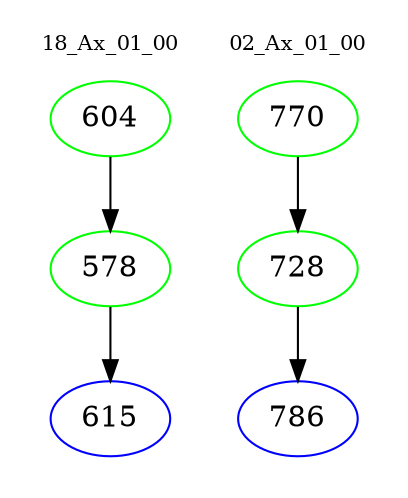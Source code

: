 digraph{
subgraph cluster_0 {
color = white
label = "18_Ax_01_00";
fontsize=10;
T0_604 [label="604", color="green"]
T0_604 -> T0_578 [color="black"]
T0_578 [label="578", color="green"]
T0_578 -> T0_615 [color="black"]
T0_615 [label="615", color="blue"]
}
subgraph cluster_1 {
color = white
label = "02_Ax_01_00";
fontsize=10;
T1_770 [label="770", color="green"]
T1_770 -> T1_728 [color="black"]
T1_728 [label="728", color="green"]
T1_728 -> T1_786 [color="black"]
T1_786 [label="786", color="blue"]
}
}
